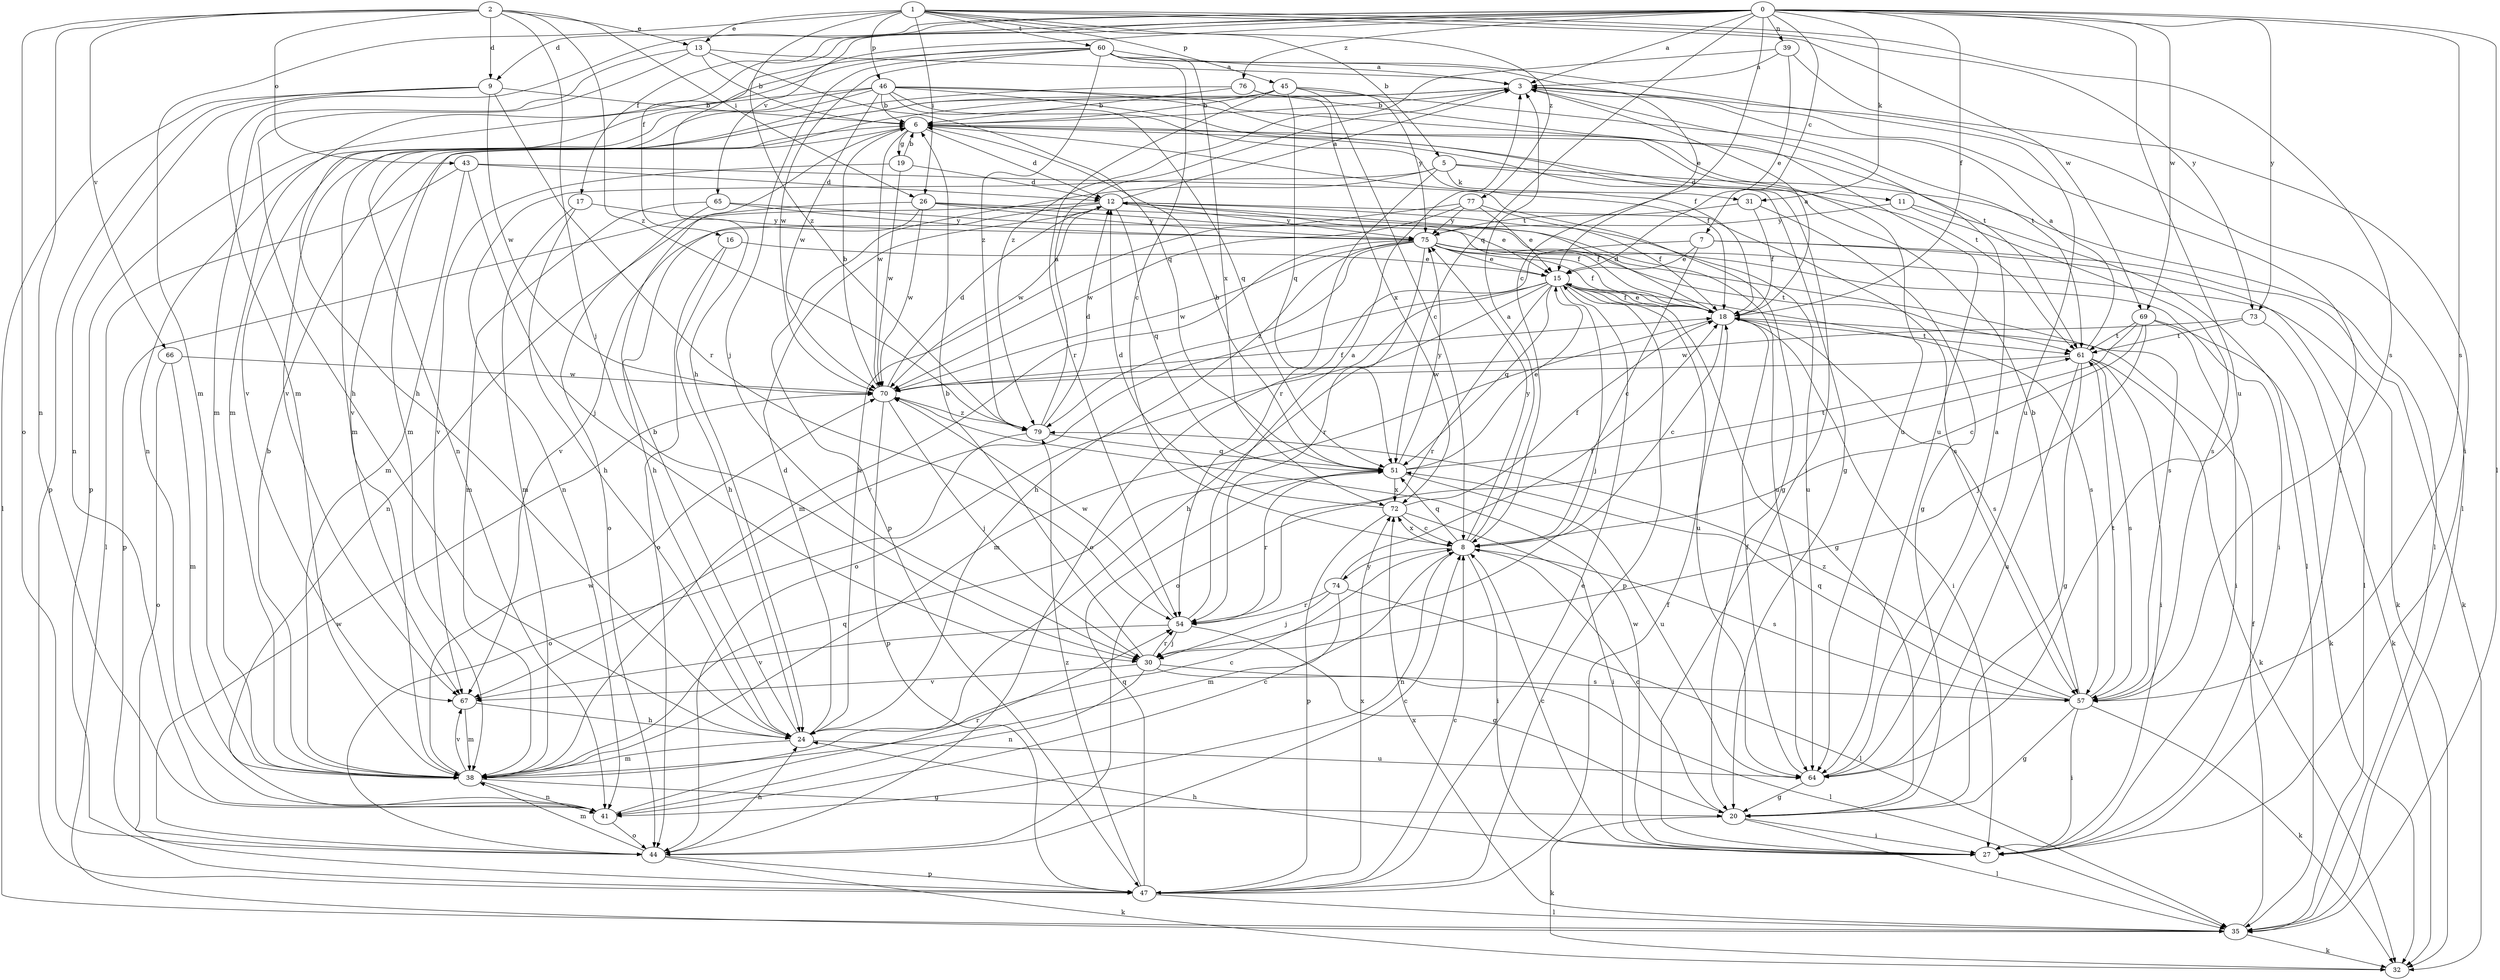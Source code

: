 strict digraph  {
0;
1;
2;
3;
5;
6;
7;
8;
9;
11;
12;
13;
15;
16;
17;
18;
19;
20;
24;
26;
27;
30;
31;
32;
35;
38;
39;
41;
43;
44;
45;
46;
47;
51;
54;
57;
60;
61;
64;
65;
66;
67;
69;
70;
72;
73;
74;
75;
76;
77;
79;
0 -> 3  [label=a];
0 -> 7  [label=c];
0 -> 8  [label=c];
0 -> 9  [label=d];
0 -> 16  [label=f];
0 -> 17  [label=f];
0 -> 18  [label=f];
0 -> 24  [label=h];
0 -> 31  [label=k];
0 -> 35  [label=l];
0 -> 38  [label=m];
0 -> 39  [label=n];
0 -> 51  [label=q];
0 -> 57  [label=s];
0 -> 64  [label=u];
0 -> 65  [label=v];
0 -> 69  [label=w];
0 -> 73  [label=y];
0 -> 76  [label=z];
1 -> 5  [label=b];
1 -> 13  [label=e];
1 -> 26  [label=i];
1 -> 38  [label=m];
1 -> 45  [label=p];
1 -> 46  [label=p];
1 -> 57  [label=s];
1 -> 60  [label=t];
1 -> 69  [label=w];
1 -> 73  [label=y];
1 -> 77  [label=z];
1 -> 79  [label=z];
2 -> 9  [label=d];
2 -> 13  [label=e];
2 -> 26  [label=i];
2 -> 30  [label=j];
2 -> 41  [label=n];
2 -> 43  [label=o];
2 -> 44  [label=o];
2 -> 66  [label=v];
2 -> 79  [label=z];
3 -> 6  [label=b];
3 -> 27  [label=i];
3 -> 35  [label=l];
3 -> 38  [label=m];
3 -> 67  [label=v];
5 -> 11  [label=d];
5 -> 31  [label=k];
5 -> 35  [label=l];
5 -> 41  [label=n];
5 -> 47  [label=p];
5 -> 54  [label=r];
6 -> 12  [label=d];
6 -> 18  [label=f];
6 -> 19  [label=g];
6 -> 20  [label=g];
6 -> 61  [label=t];
6 -> 67  [label=v];
6 -> 70  [label=w];
7 -> 8  [label=c];
7 -> 15  [label=e];
7 -> 32  [label=k];
7 -> 35  [label=l];
7 -> 44  [label=o];
8 -> 3  [label=a];
8 -> 27  [label=i];
8 -> 41  [label=n];
8 -> 51  [label=q];
8 -> 57  [label=s];
8 -> 72  [label=x];
8 -> 74  [label=y];
8 -> 75  [label=y];
9 -> 6  [label=b];
9 -> 35  [label=l];
9 -> 41  [label=n];
9 -> 47  [label=p];
9 -> 54  [label=r];
9 -> 70  [label=w];
11 -> 35  [label=l];
11 -> 57  [label=s];
11 -> 75  [label=y];
12 -> 3  [label=a];
12 -> 15  [label=e];
12 -> 41  [label=n];
12 -> 51  [label=q];
12 -> 57  [label=s];
12 -> 64  [label=u];
12 -> 67  [label=v];
12 -> 70  [label=w];
12 -> 75  [label=y];
13 -> 3  [label=a];
13 -> 6  [label=b];
13 -> 24  [label=h];
13 -> 38  [label=m];
13 -> 51  [label=q];
15 -> 18  [label=f];
15 -> 20  [label=g];
15 -> 24  [label=h];
15 -> 30  [label=j];
15 -> 44  [label=o];
15 -> 47  [label=p];
15 -> 51  [label=q];
15 -> 54  [label=r];
15 -> 57  [label=s];
15 -> 64  [label=u];
15 -> 67  [label=v];
16 -> 15  [label=e];
16 -> 24  [label=h];
16 -> 44  [label=o];
17 -> 24  [label=h];
17 -> 38  [label=m];
17 -> 75  [label=y];
18 -> 3  [label=a];
18 -> 8  [label=c];
18 -> 12  [label=d];
18 -> 15  [label=e];
18 -> 27  [label=i];
18 -> 38  [label=m];
18 -> 57  [label=s];
18 -> 61  [label=t];
19 -> 6  [label=b];
19 -> 12  [label=d];
19 -> 67  [label=v];
19 -> 70  [label=w];
20 -> 8  [label=c];
20 -> 27  [label=i];
20 -> 32  [label=k];
20 -> 35  [label=l];
24 -> 6  [label=b];
24 -> 12  [label=d];
24 -> 38  [label=m];
24 -> 64  [label=u];
26 -> 18  [label=f];
26 -> 24  [label=h];
26 -> 47  [label=p];
26 -> 64  [label=u];
26 -> 70  [label=w];
26 -> 75  [label=y];
27 -> 8  [label=c];
27 -> 24  [label=h];
27 -> 70  [label=w];
30 -> 6  [label=b];
30 -> 35  [label=l];
30 -> 41  [label=n];
30 -> 54  [label=r];
30 -> 57  [label=s];
30 -> 67  [label=v];
31 -> 18  [label=f];
31 -> 20  [label=g];
31 -> 75  [label=t];
35 -> 18  [label=f];
35 -> 32  [label=k];
35 -> 72  [label=x];
38 -> 6  [label=b];
38 -> 8  [label=c];
38 -> 20  [label=g];
38 -> 41  [label=n];
38 -> 51  [label=q];
38 -> 67  [label=v];
38 -> 70  [label=w];
39 -> 3  [label=a];
39 -> 15  [label=e];
39 -> 27  [label=i];
39 -> 79  [label=z];
41 -> 8  [label=c];
41 -> 44  [label=o];
41 -> 54  [label=r];
43 -> 12  [label=d];
43 -> 20  [label=g];
43 -> 30  [label=j];
43 -> 35  [label=l];
43 -> 38  [label=m];
44 -> 8  [label=c];
44 -> 24  [label=h];
44 -> 32  [label=k];
44 -> 38  [label=m];
44 -> 47  [label=p];
44 -> 70  [label=w];
45 -> 6  [label=b];
45 -> 8  [label=c];
45 -> 38  [label=m];
45 -> 51  [label=q];
45 -> 54  [label=r];
45 -> 61  [label=t];
45 -> 75  [label=y];
46 -> 6  [label=b];
46 -> 18  [label=f];
46 -> 27  [label=i];
46 -> 41  [label=n];
46 -> 47  [label=p];
46 -> 51  [label=q];
46 -> 61  [label=t];
46 -> 64  [label=u];
46 -> 67  [label=v];
46 -> 70  [label=w];
47 -> 8  [label=c];
47 -> 15  [label=e];
47 -> 18  [label=f];
47 -> 35  [label=l];
47 -> 51  [label=q];
47 -> 72  [label=x];
47 -> 79  [label=z];
51 -> 6  [label=b];
51 -> 15  [label=e];
51 -> 54  [label=r];
51 -> 61  [label=t];
51 -> 64  [label=u];
51 -> 72  [label=x];
51 -> 75  [label=y];
54 -> 3  [label=a];
54 -> 20  [label=g];
54 -> 30  [label=j];
54 -> 67  [label=v];
54 -> 70  [label=w];
57 -> 6  [label=b];
57 -> 20  [label=g];
57 -> 27  [label=i];
57 -> 32  [label=k];
57 -> 51  [label=q];
57 -> 61  [label=t];
57 -> 79  [label=z];
60 -> 3  [label=a];
60 -> 8  [label=c];
60 -> 15  [label=e];
60 -> 24  [label=h];
60 -> 30  [label=j];
60 -> 38  [label=m];
60 -> 64  [label=u];
60 -> 70  [label=w];
60 -> 72  [label=x];
60 -> 79  [label=z];
61 -> 3  [label=a];
61 -> 20  [label=g];
61 -> 27  [label=i];
61 -> 32  [label=k];
61 -> 57  [label=s];
61 -> 64  [label=u];
61 -> 70  [label=w];
64 -> 3  [label=a];
64 -> 18  [label=f];
64 -> 20  [label=g];
65 -> 18  [label=f];
65 -> 38  [label=m];
65 -> 44  [label=o];
65 -> 75  [label=y];
66 -> 38  [label=m];
66 -> 44  [label=o];
66 -> 70  [label=w];
67 -> 24  [label=h];
67 -> 38  [label=m];
69 -> 8  [label=c];
69 -> 27  [label=i];
69 -> 30  [label=j];
69 -> 32  [label=k];
69 -> 44  [label=o];
69 -> 61  [label=t];
70 -> 6  [label=b];
70 -> 12  [label=d];
70 -> 18  [label=f];
70 -> 30  [label=j];
70 -> 47  [label=p];
70 -> 79  [label=z];
72 -> 8  [label=c];
72 -> 12  [label=d];
72 -> 18  [label=f];
72 -> 27  [label=i];
72 -> 47  [label=p];
73 -> 32  [label=k];
73 -> 61  [label=t];
73 -> 70  [label=w];
74 -> 18  [label=f];
74 -> 30  [label=j];
74 -> 35  [label=l];
74 -> 38  [label=m];
74 -> 54  [label=r];
75 -> 15  [label=e];
75 -> 18  [label=f];
75 -> 24  [label=h];
75 -> 27  [label=i];
75 -> 32  [label=k];
75 -> 38  [label=m];
75 -> 54  [label=r];
75 -> 57  [label=s];
75 -> 61  [label=t];
75 -> 70  [label=w];
75 -> 79  [label=z];
76 -> 6  [label=b];
76 -> 41  [label=n];
76 -> 64  [label=u];
76 -> 72  [label=x];
77 -> 15  [label=e];
77 -> 18  [label=f];
77 -> 24  [label=h];
77 -> 70  [label=w];
77 -> 75  [label=y];
79 -> 3  [label=a];
79 -> 12  [label=d];
79 -> 44  [label=o];
79 -> 51  [label=q];
}
